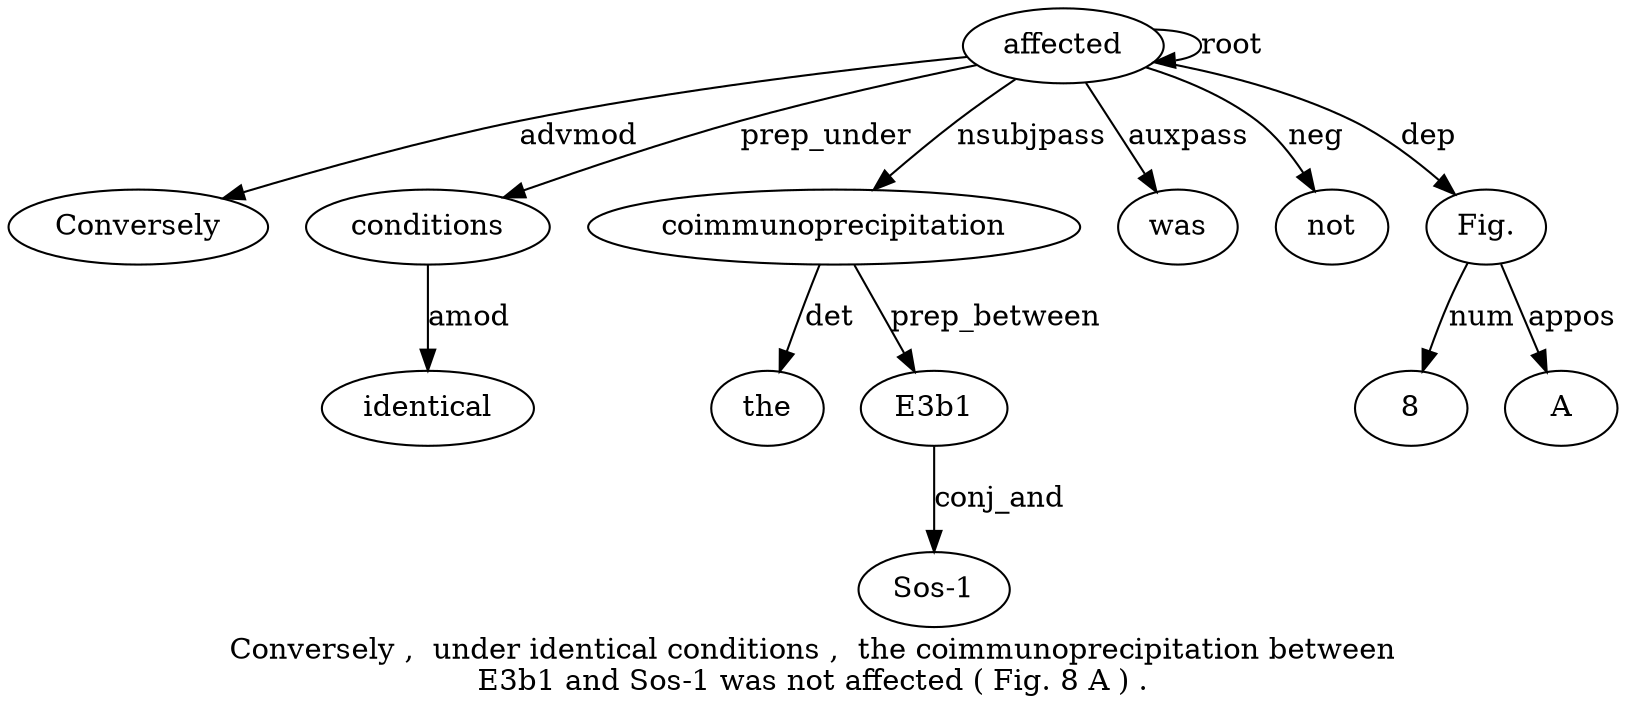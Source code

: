 digraph "Conversely ,  under identical conditions ,  the coimmunoprecipitation between E3b1 and Sos-1 was not affected ( Fig. 8 A ) ." {
label="Conversely ,  under identical conditions ,  the coimmunoprecipitation between
E3b1 and Sos-1 was not affected ( Fig. 8 A ) .";
affected15 [style=filled, fillcolor=white, label=affected];
Conversely1 [style=filled, fillcolor=white, label=Conversely];
affected15 -> Conversely1  [label=advmod];
conditions5 [style=filled, fillcolor=white, label=conditions];
identical4 [style=filled, fillcolor=white, label=identical];
conditions5 -> identical4  [label=amod];
affected15 -> conditions5  [label=prep_under];
coimmunoprecipitation8 [style=filled, fillcolor=white, label=coimmunoprecipitation];
the7 [style=filled, fillcolor=white, label=the];
coimmunoprecipitation8 -> the7  [label=det];
affected15 -> coimmunoprecipitation8  [label=nsubjpass];
E3b110 [style=filled, fillcolor=white, label=E3b1];
coimmunoprecipitation8 -> E3b110  [label=prep_between];
"Sos-12" [style=filled, fillcolor=white, label="Sos-1"];
E3b110 -> "Sos-12"  [label=conj_and];
was13 [style=filled, fillcolor=white, label=was];
affected15 -> was13  [label=auxpass];
not14 [style=filled, fillcolor=white, label=not];
affected15 -> not14  [label=neg];
affected15 -> affected15  [label=root];
"Fig.17" [style=filled, fillcolor=white, label="Fig."];
affected15 -> "Fig.17"  [label=dep];
81 [style=filled, fillcolor=white, label=8];
"Fig.17" -> 81  [label=num];
A19 [style=filled, fillcolor=white, label=A];
"Fig.17" -> A19  [label=appos];
}
